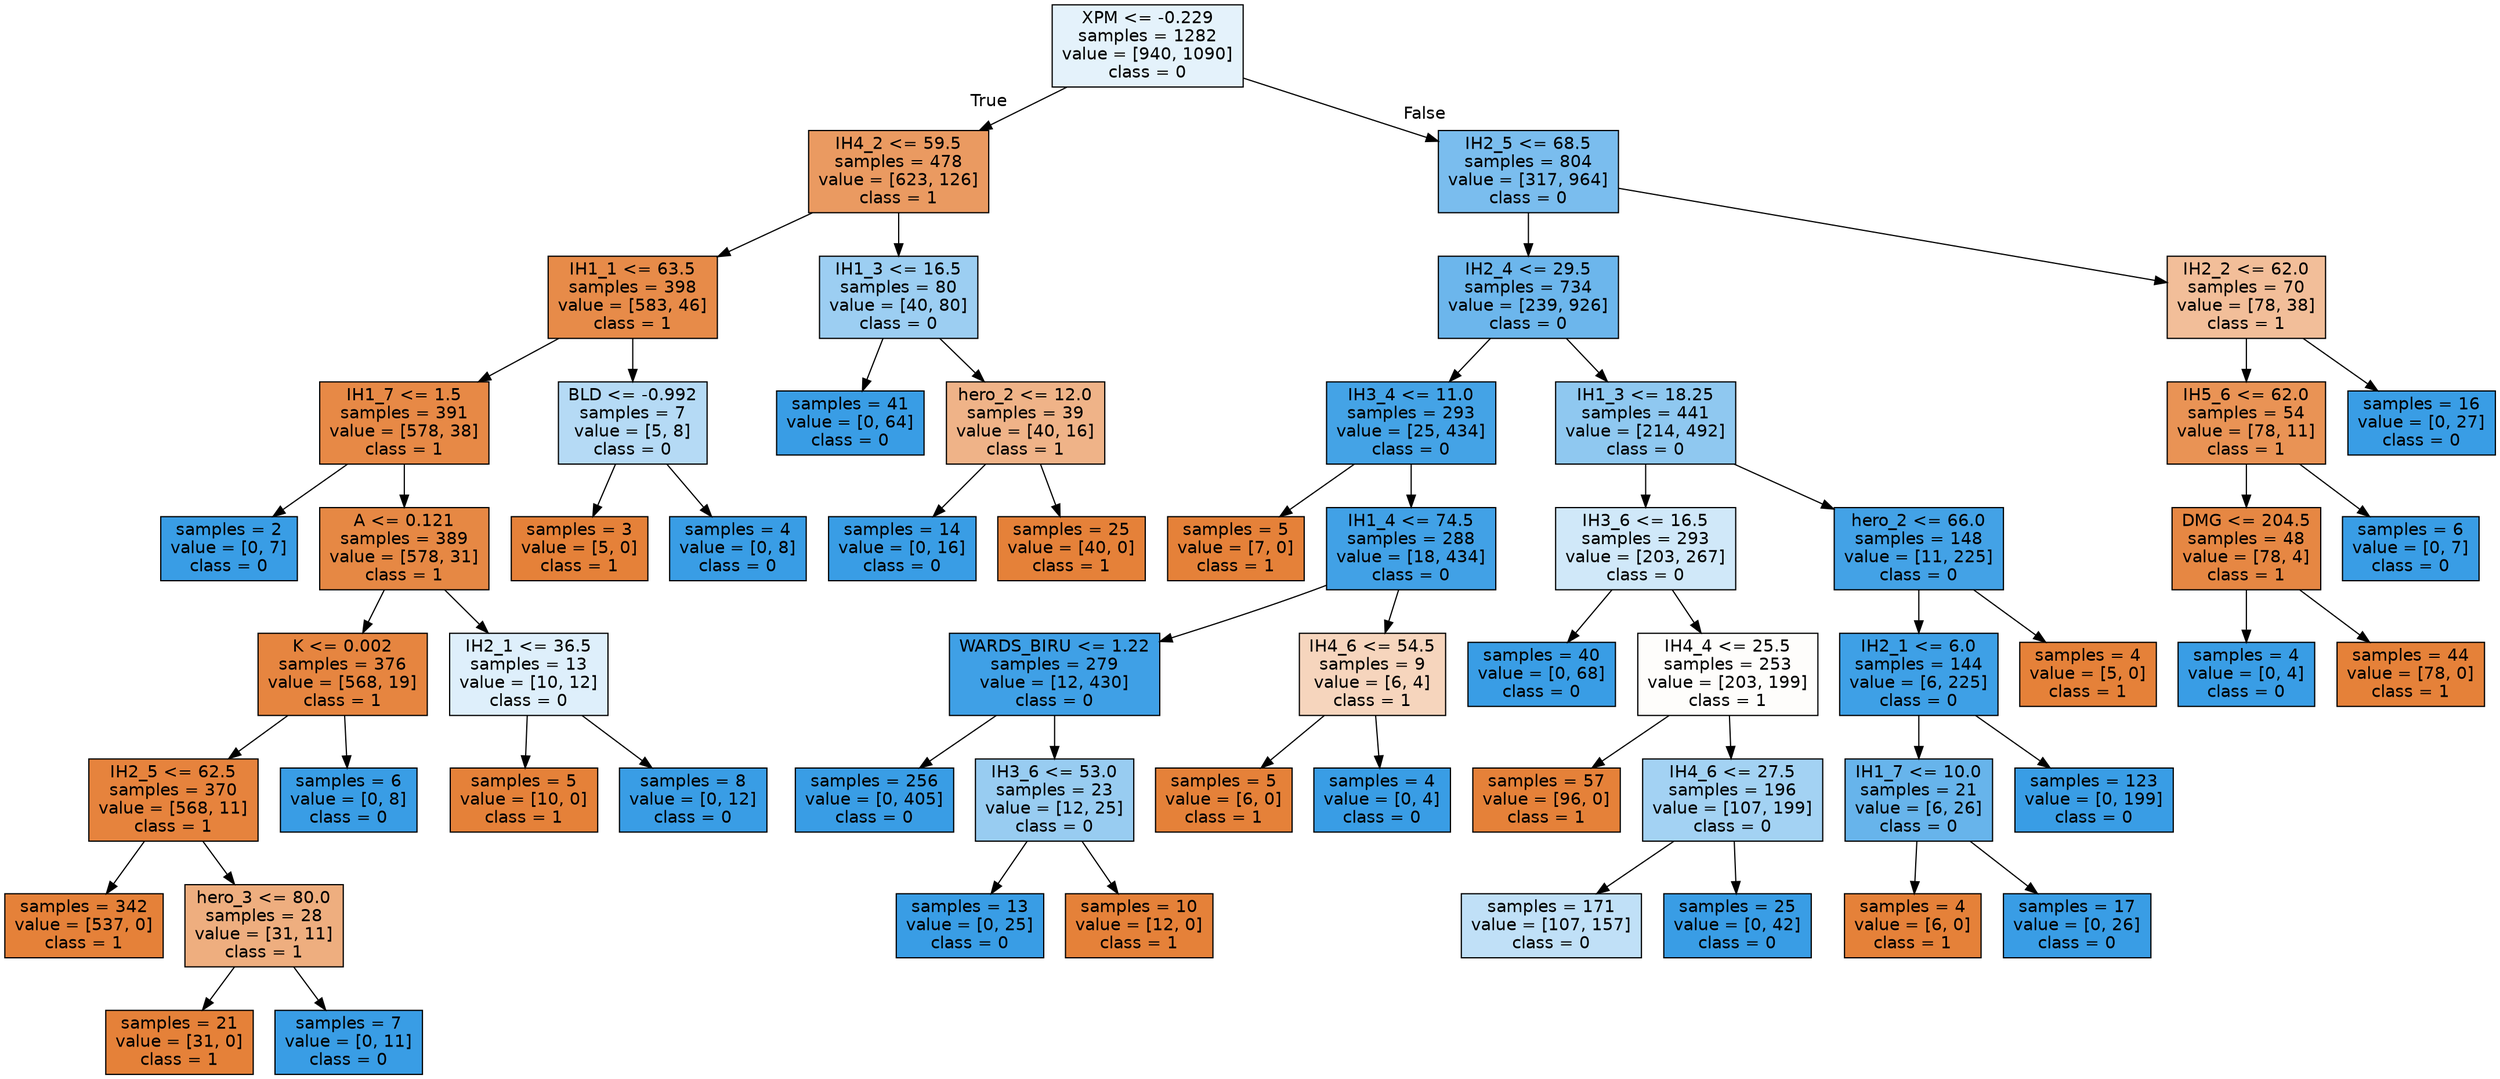 digraph Tree {
node [shape=box, style="filled", color="black", fontname="helvetica"] ;
edge [fontname="helvetica"] ;
0 [label="XPM <= -0.229\nsamples = 1282\nvalue = [940, 1090]\nclass = 0", fillcolor="#e4f2fb"] ;
1 [label="IH4_2 <= 59.5\nsamples = 478\nvalue = [623, 126]\nclass = 1", fillcolor="#ea9a61"] ;
0 -> 1 [labeldistance=2.5, labelangle=45, headlabel="True"] ;
2 [label="IH1_1 <= 63.5\nsamples = 398\nvalue = [583, 46]\nclass = 1", fillcolor="#e78b49"] ;
1 -> 2 ;
3 [label="IH1_7 <= 1.5\nsamples = 391\nvalue = [578, 38]\nclass = 1", fillcolor="#e78946"] ;
2 -> 3 ;
4 [label="samples = 2\nvalue = [0, 7]\nclass = 0", fillcolor="#399de5"] ;
3 -> 4 ;
5 [label="A <= 0.121\nsamples = 389\nvalue = [578, 31]\nclass = 1", fillcolor="#e68844"] ;
3 -> 5 ;
6 [label="K <= 0.002\nsamples = 376\nvalue = [568, 19]\nclass = 1", fillcolor="#e68540"] ;
5 -> 6 ;
7 [label="IH2_5 <= 62.5\nsamples = 370\nvalue = [568, 11]\nclass = 1", fillcolor="#e6833d"] ;
6 -> 7 ;
8 [label="samples = 342\nvalue = [537, 0]\nclass = 1", fillcolor="#e58139"] ;
7 -> 8 ;
9 [label="hero_3 <= 80.0\nsamples = 28\nvalue = [31, 11]\nclass = 1", fillcolor="#eeae7f"] ;
7 -> 9 ;
10 [label="samples = 21\nvalue = [31, 0]\nclass = 1", fillcolor="#e58139"] ;
9 -> 10 ;
11 [label="samples = 7\nvalue = [0, 11]\nclass = 0", fillcolor="#399de5"] ;
9 -> 11 ;
12 [label="samples = 6\nvalue = [0, 8]\nclass = 0", fillcolor="#399de5"] ;
6 -> 12 ;
13 [label="IH2_1 <= 36.5\nsamples = 13\nvalue = [10, 12]\nclass = 0", fillcolor="#deeffb"] ;
5 -> 13 ;
14 [label="samples = 5\nvalue = [10, 0]\nclass = 1", fillcolor="#e58139"] ;
13 -> 14 ;
15 [label="samples = 8\nvalue = [0, 12]\nclass = 0", fillcolor="#399de5"] ;
13 -> 15 ;
16 [label="BLD <= -0.992\nsamples = 7\nvalue = [5, 8]\nclass = 0", fillcolor="#b5daf5"] ;
2 -> 16 ;
17 [label="samples = 3\nvalue = [5, 0]\nclass = 1", fillcolor="#e58139"] ;
16 -> 17 ;
18 [label="samples = 4\nvalue = [0, 8]\nclass = 0", fillcolor="#399de5"] ;
16 -> 18 ;
19 [label="IH1_3 <= 16.5\nsamples = 80\nvalue = [40, 80]\nclass = 0", fillcolor="#9ccef2"] ;
1 -> 19 ;
20 [label="samples = 41\nvalue = [0, 64]\nclass = 0", fillcolor="#399de5"] ;
19 -> 20 ;
21 [label="hero_2 <= 12.0\nsamples = 39\nvalue = [40, 16]\nclass = 1", fillcolor="#efb388"] ;
19 -> 21 ;
22 [label="samples = 14\nvalue = [0, 16]\nclass = 0", fillcolor="#399de5"] ;
21 -> 22 ;
23 [label="samples = 25\nvalue = [40, 0]\nclass = 1", fillcolor="#e58139"] ;
21 -> 23 ;
24 [label="IH2_5 <= 68.5\nsamples = 804\nvalue = [317, 964]\nclass = 0", fillcolor="#7abdee"] ;
0 -> 24 [labeldistance=2.5, labelangle=-45, headlabel="False"] ;
25 [label="IH2_4 <= 29.5\nsamples = 734\nvalue = [239, 926]\nclass = 0", fillcolor="#6cb6ec"] ;
24 -> 25 ;
26 [label="IH3_4 <= 11.0\nsamples = 293\nvalue = [25, 434]\nclass = 0", fillcolor="#44a3e6"] ;
25 -> 26 ;
27 [label="samples = 5\nvalue = [7, 0]\nclass = 1", fillcolor="#e58139"] ;
26 -> 27 ;
28 [label="IH1_4 <= 74.5\nsamples = 288\nvalue = [18, 434]\nclass = 0", fillcolor="#41a1e6"] ;
26 -> 28 ;
29 [label="WARDS_BIRU <= 1.22\nsamples = 279\nvalue = [12, 430]\nclass = 0", fillcolor="#3fa0e6"] ;
28 -> 29 ;
30 [label="samples = 256\nvalue = [0, 405]\nclass = 0", fillcolor="#399de5"] ;
29 -> 30 ;
31 [label="IH3_6 <= 53.0\nsamples = 23\nvalue = [12, 25]\nclass = 0", fillcolor="#98ccf1"] ;
29 -> 31 ;
32 [label="samples = 13\nvalue = [0, 25]\nclass = 0", fillcolor="#399de5"] ;
31 -> 32 ;
33 [label="samples = 10\nvalue = [12, 0]\nclass = 1", fillcolor="#e58139"] ;
31 -> 33 ;
34 [label="IH4_6 <= 54.5\nsamples = 9\nvalue = [6, 4]\nclass = 1", fillcolor="#f6d5bd"] ;
28 -> 34 ;
35 [label="samples = 5\nvalue = [6, 0]\nclass = 1", fillcolor="#e58139"] ;
34 -> 35 ;
36 [label="samples = 4\nvalue = [0, 4]\nclass = 0", fillcolor="#399de5"] ;
34 -> 36 ;
37 [label="IH1_3 <= 18.25\nsamples = 441\nvalue = [214, 492]\nclass = 0", fillcolor="#8fc8f0"] ;
25 -> 37 ;
38 [label="IH3_6 <= 16.5\nsamples = 293\nvalue = [203, 267]\nclass = 0", fillcolor="#d0e8f9"] ;
37 -> 38 ;
39 [label="samples = 40\nvalue = [0, 68]\nclass = 0", fillcolor="#399de5"] ;
38 -> 39 ;
40 [label="IH4_4 <= 25.5\nsamples = 253\nvalue = [203, 199]\nclass = 1", fillcolor="#fefdfb"] ;
38 -> 40 ;
41 [label="samples = 57\nvalue = [96, 0]\nclass = 1", fillcolor="#e58139"] ;
40 -> 41 ;
42 [label="IH4_6 <= 27.5\nsamples = 196\nvalue = [107, 199]\nclass = 0", fillcolor="#a3d2f3"] ;
40 -> 42 ;
43 [label="samples = 171\nvalue = [107, 157]\nclass = 0", fillcolor="#c0e0f7"] ;
42 -> 43 ;
44 [label="samples = 25\nvalue = [0, 42]\nclass = 0", fillcolor="#399de5"] ;
42 -> 44 ;
45 [label="hero_2 <= 66.0\nsamples = 148\nvalue = [11, 225]\nclass = 0", fillcolor="#43a2e6"] ;
37 -> 45 ;
46 [label="IH2_1 <= 6.0\nsamples = 144\nvalue = [6, 225]\nclass = 0", fillcolor="#3ea0e6"] ;
45 -> 46 ;
47 [label="IH1_7 <= 10.0\nsamples = 21\nvalue = [6, 26]\nclass = 0", fillcolor="#67b4eb"] ;
46 -> 47 ;
48 [label="samples = 4\nvalue = [6, 0]\nclass = 1", fillcolor="#e58139"] ;
47 -> 48 ;
49 [label="samples = 17\nvalue = [0, 26]\nclass = 0", fillcolor="#399de5"] ;
47 -> 49 ;
50 [label="samples = 123\nvalue = [0, 199]\nclass = 0", fillcolor="#399de5"] ;
46 -> 50 ;
51 [label="samples = 4\nvalue = [5, 0]\nclass = 1", fillcolor="#e58139"] ;
45 -> 51 ;
52 [label="IH2_2 <= 62.0\nsamples = 70\nvalue = [78, 38]\nclass = 1", fillcolor="#f2be99"] ;
24 -> 52 ;
53 [label="IH5_6 <= 62.0\nsamples = 54\nvalue = [78, 11]\nclass = 1", fillcolor="#e99355"] ;
52 -> 53 ;
54 [label="DMG <= 204.5\nsamples = 48\nvalue = [78, 4]\nclass = 1", fillcolor="#e68743"] ;
53 -> 54 ;
55 [label="samples = 4\nvalue = [0, 4]\nclass = 0", fillcolor="#399de5"] ;
54 -> 55 ;
56 [label="samples = 44\nvalue = [78, 0]\nclass = 1", fillcolor="#e58139"] ;
54 -> 56 ;
57 [label="samples = 6\nvalue = [0, 7]\nclass = 0", fillcolor="#399de5"] ;
53 -> 57 ;
58 [label="samples = 16\nvalue = [0, 27]\nclass = 0", fillcolor="#399de5"] ;
52 -> 58 ;
}